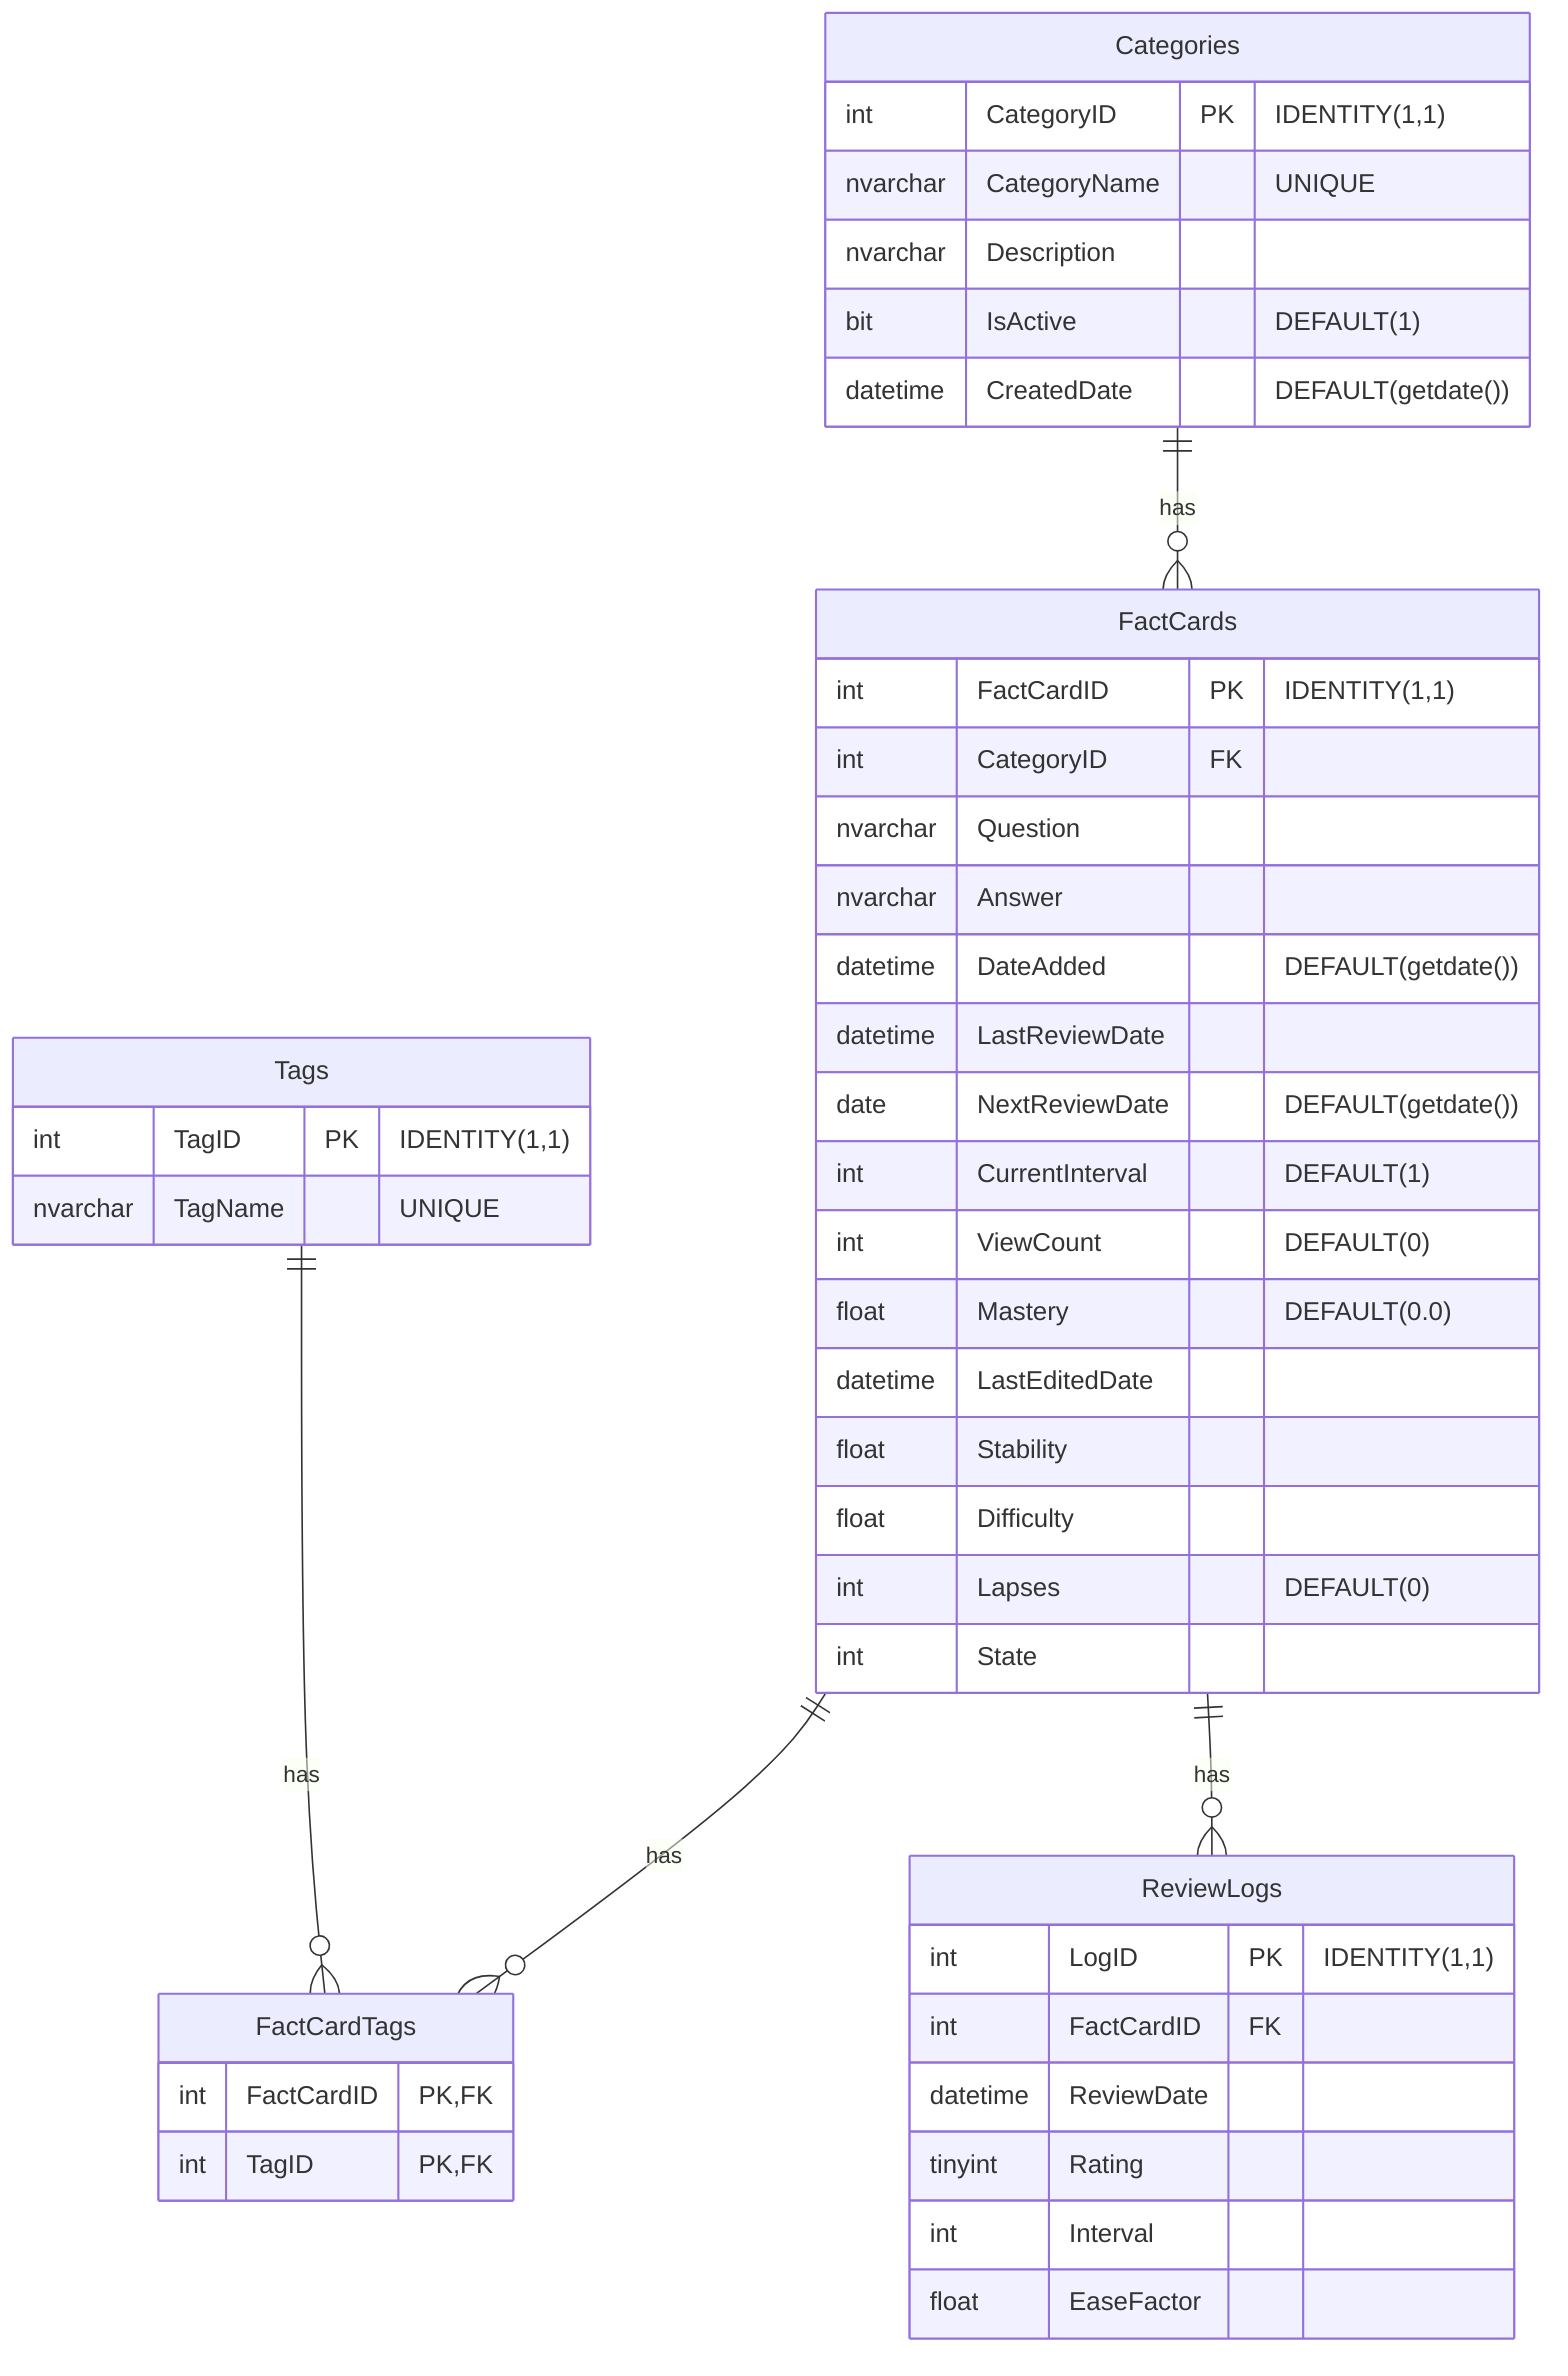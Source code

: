erDiagram
    Categories {
        int CategoryID PK "IDENTITY(1,1)"
        nvarchar CategoryName "UNIQUE"
        nvarchar Description
        bit IsActive "DEFAULT(1)"
        datetime CreatedDate "DEFAULT(getdate())"
    }
    
    FactCards {
        int FactCardID PK "IDENTITY(1,1)"
        int CategoryID FK
        nvarchar Question
        nvarchar Answer
        datetime DateAdded "DEFAULT(getdate())"
        datetime LastReviewDate
        date NextReviewDate "DEFAULT(getdate())"
        int CurrentInterval "DEFAULT(1)"
        int ViewCount "DEFAULT(0)"
        float Mastery "DEFAULT(0.0)"
        datetime LastEditedDate
        float Stability
        float Difficulty
        int Lapses "DEFAULT(0)"
        int State
    }
    
    Tags {
        int TagID PK "IDENTITY(1,1)"
        nvarchar TagName "UNIQUE"
    }
    
    FactCardTags {
        int FactCardID PK,FK
        int TagID PK,FK
    }
    
    ReviewLogs {
        int LogID PK "IDENTITY(1,1)"
        int FactCardID FK
        datetime ReviewDate
        tinyint Rating
        int Interval
        float EaseFactor
    }
    
    Categories ||--o{ FactCards : "has"
    FactCards ||--o{ FactCardTags : "has"
    Tags ||--o{ FactCardTags : "has"
    FactCards ||--o{ ReviewLogs : "has"